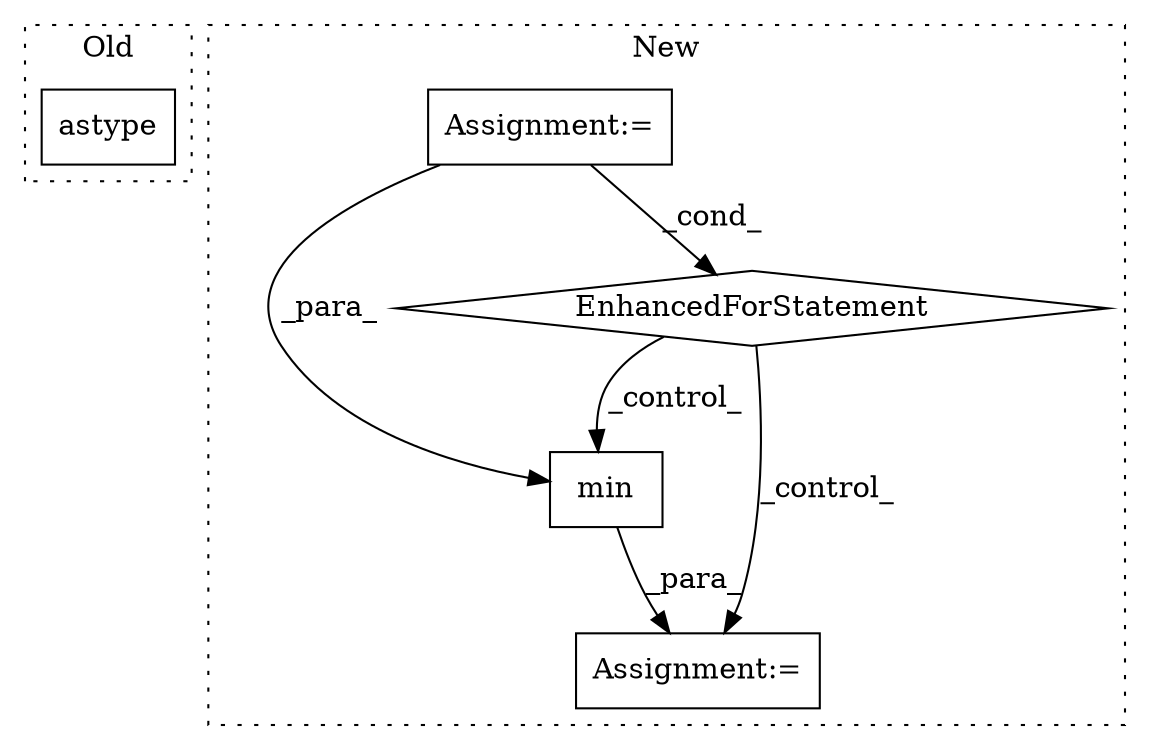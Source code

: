 digraph G {
subgraph cluster0 {
1 [label="astype" a="32" s="7660,7674" l="7,1" shape="box"];
label = "Old";
style="dotted";
}
subgraph cluster1 {
2 [label="min" a="32" s="8090,8185" l="4,1" shape="box"];
3 [label="Assignment:=" a="7" s="8089" l="1" shape="box"];
4 [label="EnhancedForStatement" a="70" s="7992,8064" l="53,2" shape="diamond"];
5 [label="Assignment:=" a="7" s="7992,8064" l="53,2" shape="box"];
label = "New";
style="dotted";
}
2 -> 3 [label="_para_"];
4 -> 3 [label="_control_"];
4 -> 2 [label="_control_"];
5 -> 4 [label="_cond_"];
5 -> 2 [label="_para_"];
}